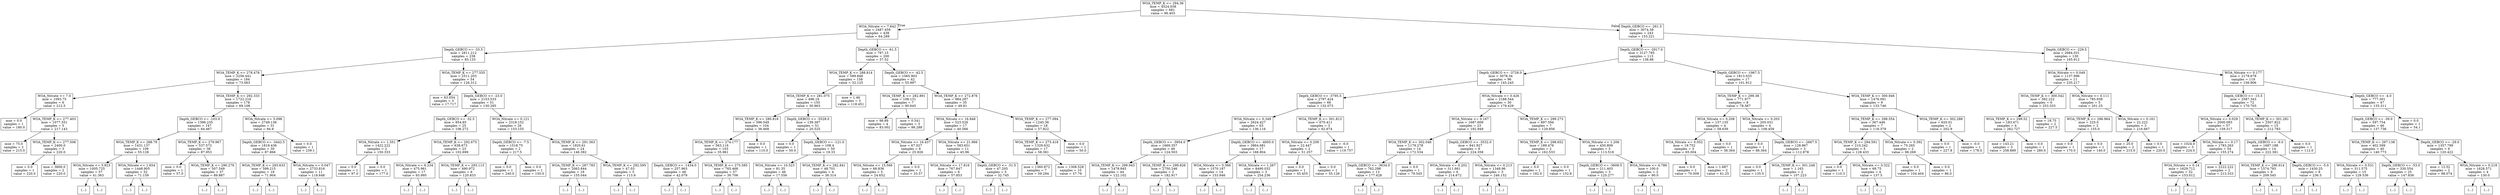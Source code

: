 digraph Tree {
node [shape=box] ;
0 [label="WOA_TEMP_K <= 294.36\nmse = 4524.038\nsamples = 681\nvalue = 96.403"] ;
1 [label="WOA_Nitrate <= 7.642\nmse = 2487.459\nsamples = 438\nvalue = 64.289"] ;
0 -> 1 [labeldistance=2.5, labelangle=45, headlabel="True"] ;
2 [label="Depth_GEBCO <= -33.5\nmse = 2811.212\nsamples = 238\nvalue = 85.133"] ;
1 -> 2 ;
3 [label="WOA_TEMP_K <= 278.478\nmse = 2256.441\nsamples = 184\nvalue = 73.063"] ;
2 -> 3 ;
4 [label="WOA_Nitrate <= 7.0\nmse = 1093.75\nsamples = 6\nvalue = 212.5"] ;
3 -> 4 ;
5 [label="mse = 0.0\nsamples = 1\nvalue = 180.0"] ;
4 -> 5 ;
6 [label="WOA_TEMP_K <= 277.403\nmse = 1077.551\nsamples = 5\nvalue = 217.143"] ;
4 -> 6 ;
7 [label="mse = 75.0\nsamples = 2\nvalue = 215.0"] ;
6 -> 7 ;
8 [label="WOA_TEMP_K <= 277.506\nmse = 2400.0\nsamples = 3\nvalue = 220.0"] ;
6 -> 8 ;
9 [label="mse = 0.0\nsamples = 1\nvalue = 220.0"] ;
8 -> 9 ;
10 [label="mse = 3600.0\nsamples = 2\nvalue = 220.0"] ;
8 -> 10 ;
11 [label="WOA_TEMP_K <= 292.333\nmse = 1722.216\nsamples = 178\nvalue = 69.108"] ;
3 -> 11 ;
12 [label="Depth_GEBCO <= -103.0\nmse = 1396.235\nsamples = 147\nvalue = 64.467"] ;
11 -> 12 ;
13 [label="WOA_TEMP_K <= 288.79\nmse = 1431.137\nsamples = 109\nvalue = 55.128"] ;
12 -> 13 ;
14 [label="WOA_Nitrate <= 5.923\nmse = 1005.725\nsamples = 57\nvalue = 41.363"] ;
13 -> 14 ;
15 [label="(...)"] ;
14 -> 15 ;
76 [label="(...)"] ;
14 -> 76 ;
97 [label="WOA_Nitrate <= 1.654\nmse = 1448.905\nsamples = 52\nvalue = 71.159"] ;
13 -> 97 ;
98 [label="(...)"] ;
97 -> 98 ;
167 [label="(...)"] ;
97 -> 167 ;
182 [label="WOA_TEMP_K <= 279.967\nmse = 537.572\nsamples = 38\nvalue = 87.953"] ;
12 -> 182 ;
183 [label="mse = 0.0\nsamples = 1\nvalue = 57.0"] ;
182 -> 183 ;
184 [label="WOA_TEMP_K <= 290.279\nmse = 507.549\nsamples = 37\nvalue = 89.887"] ;
182 -> 184 ;
185 [label="(...)"] ;
184 -> 185 ;
246 [label="(...)"] ;
184 -> 246 ;
251 [label="WOA_Nitrate <= 5.098\nmse = 2749.136\nsamples = 31\nvalue = 94.9"] ;
11 -> 251 ;
252 [label="Depth_GEBCO <= -3442.5\nmse = 1819.436\nsamples = 30\nvalue = 87.866"] ;
251 -> 252 ;
253 [label="WOA_TEMP_K <= 293.633\nmse = 599.215\nsamples = 19\nvalue = 71.904"] ;
252 -> 253 ;
254 [label="(...)"] ;
253 -> 254 ;
275 [label="(...)"] ;
253 -> 275 ;
286 [label="WOA_Nitrate <= 0.047\nmse = 2733.816\nsamples = 11\nvalue = 118.648"] ;
252 -> 286 ;
287 [label="(...)"] ;
286 -> 287 ;
288 [label="(...)"] ;
286 -> 288 ;
303 [label="mse = 0.0\nsamples = 1\nvalue = 239.1"] ;
251 -> 303 ;
304 [label="WOA_TEMP_K <= 277.555\nmse = 2511.203\nsamples = 54\nvalue = 126.312"] ;
2 -> 304 ;
305 [label="mse = 63.054\nsamples = 3\nvalue = 17.717"] ;
304 -> 305 ;
306 [label="Depth_GEBCO <= -23.0\nmse = 2153.533\nsamples = 51\nvalue = 130.285"] ;
304 -> 306 ;
307 [label="Depth_GEBCO <= -32.5\nmse = 854.85\nsamples = 25\nvalue = 106.272"] ;
306 -> 307 ;
308 [label="WOA_Nitrate <= 1.551\nmse = 1422.222\nsamples = 2\nvalue = 150.333"] ;
307 -> 308 ;
309 [label="mse = 0.0\nsamples = 1\nvalue = 97.0"] ;
308 -> 309 ;
310 [label="mse = 0.0\nsamples = 1\nvalue = 177.0"] ;
308 -> 310 ;
311 [label="WOA_TEMP_K <= 292.675\nmse = 638.673\nsamples = 23\nvalue = 102.699"] ;
307 -> 311 ;
312 [label="WOA_Nitrate <= 6.234\nmse = 475.961\nsamples = 17\nvalue = 93.995"] ;
311 -> 312 ;
313 [label="(...)"] ;
312 -> 313 ;
334 [label="(...)"] ;
312 -> 334 ;
337 [label="WOA_TEMP_K <= 293.113\nmse = 490.972\nsamples = 6\nvalue = 120.833"] ;
311 -> 337 ;
338 [label="(...)"] ;
337 -> 338 ;
339 [label="(...)"] ;
337 -> 339 ;
340 [label="WOA_Nitrate <= 0.121\nmse = 2318.152\nsamples = 26\nvalue = 153.155"] ;
306 -> 340 ;
341 [label="Depth_GEBCO <= -7.5\nmse = 1518.75\nsamples = 2\nvalue = 217.5"] ;
340 -> 341 ;
342 [label="mse = 0.0\nsamples = 1\nvalue = 240.0"] ;
341 -> 342 ;
343 [label="mse = 0.0\nsamples = 1\nvalue = 150.0"] ;
341 -> 343 ;
344 [label="WOA_TEMP_K <= 291.363\nmse = 1920.61\nsamples = 24\nvalue = 146.382"] ;
340 -> 344 ;
345 [label="WOA_TEMP_K <= 287.783\nmse = 2063.844\nsamples = 19\nvalue = 155.044"] ;
344 -> 345 ;
346 [label="(...)"] ;
345 -> 346 ;
363 [label="(...)"] ;
345 -> 363 ;
380 [label="WOA_TEMP_K <= 292.595\nmse = 47.03\nsamples = 5\nvalue = 113.9"] ;
344 -> 380 ;
381 [label="(...)"] ;
380 -> 381 ;
386 [label="(...)"] ;
380 -> 386 ;
389 [label="Depth_GEBCO <= -61.5\nmse = 797.15\nsamples = 200\nvalue = 37.52"] ;
1 -> 389 ;
390 [label="WOA_TEMP_K <= 288.814\nmse = 589.848\nsamples = 158\nvalue = 32.125"] ;
389 -> 390 ;
391 [label="WOA_TEMP_K <= 281.075\nmse = 496.16\nsamples = 155\nvalue = 30.963"] ;
390 -> 391 ;
392 [label="WOA_TEMP_K <= 280.816\nmse = 596.549\nsamples = 104\nvalue = 36.468"] ;
391 -> 392 ;
393 [label="WOA_TEMP_K <= 274.177\nmse = 563.116\nsamples = 103\nvalue = 35.961"] ;
392 -> 393 ;
394 [label="Depth_GEBCO <= -1434.0\nmse = 257.963\nsamples = 46\nvalue = 42.079"] ;
393 -> 394 ;
395 [label="(...)"] ;
394 -> 395 ;
438 [label="(...)"] ;
394 -> 438 ;
475 [label="WOA_TEMP_K <= 275.585\nmse = 765.468\nsamples = 57\nvalue = 30.706"] ;
393 -> 475 ;
476 [label="(...)"] ;
475 -> 476 ;
531 [label="(...)"] ;
475 -> 531 ;
582 [label="mse = 0.0\nsamples = 1\nvalue = 110.0"] ;
392 -> 582 ;
583 [label="Depth_GEBCO <= -5528.0\nmse = 139.397\nsamples = 51\nvalue = 20.525"] ;
391 -> 583 ;
584 [label="mse = 0.0\nsamples = 1\nvalue = 50.0"] ;
583 -> 584 ;
585 [label="Depth_GEBCO <= -121.0\nmse = 108.4\nsamples = 50\nvalue = 19.33"] ;
583 -> 585 ;
586 [label="WOA_Nitrate <= 10.523\nmse = 81.35\nsamples = 46\nvalue = 17.556"] ;
585 -> 586 ;
587 [label="(...)"] ;
586 -> 587 ;
634 [label="(...)"] ;
586 -> 634 ;
641 [label="WOA_TEMP_K <= 282.841\nmse = 48.701\nsamples = 4\nvalue = 36.314"] ;
585 -> 641 ;
642 [label="(...)"] ;
641 -> 642 ;
647 [label="(...)"] ;
641 -> 647 ;
648 [label="mse = 1.46\nsamples = 3\nvalue = 118.451"] ;
390 -> 648 ;
649 [label="Depth_GEBCO <= -42.5\nmse = 1065.903\nsamples = 42\nvalue = 55.997"] ;
389 -> 649 ;
650 [label="WOA_TEMP_K <= 282.891\nmse = 108.131\nsamples = 7\nvalue = 90.645"] ;
649 -> 650 ;
651 [label="mse = 98.89\nsamples = 4\nvalue = 83.002"] ;
650 -> 651 ;
652 [label="mse = 0.541\nsamples = 3\nvalue = 98.288"] ;
650 -> 652 ;
653 [label="WOA_TEMP_K <= 272.876\nmse = 984.287\nsamples = 35\nvalue = 49.81"] ;
649 -> 653 ;
654 [label="WOA_Nitrate <= 16.948\nmse = 523.526\nsamples = 17\nvalue = 40.566"] ;
653 -> 654 ;
655 [label="WOA_Nitrate <= 16.437\nmse = 67.027\nsamples = 6\nvalue = 25.926"] ;
654 -> 655 ;
656 [label="WOA_Nitrate <= 15.566\nmse = 66.836\nsamples = 5\nvalue = 24.652"] ;
655 -> 656 ;
657 [label="(...)"] ;
656 -> 657 ;
658 [label="(...)"] ;
656 -> 658 ;
659 [label="mse = 0.0\nsamples = 1\nvalue = 33.57"] ;
655 -> 659 ;
660 [label="WOA_Nitrate <= 21.966\nmse = 583.651\nsamples = 11\nvalue = 45.96"] ;
654 -> 660 ;
661 [label="WOA_Nitrate <= 17.816\nmse = 767.847\nsamples = 6\nvalue = 57.853"] ;
660 -> 661 ;
662 [label="(...)"] ;
661 -> 662 ;
663 [label="(...)"] ;
661 -> 663 ;
666 [label="Depth_GEBCO <= -31.5\nmse = 47.205\nsamples = 5\nvalue = 32.745"] ;
660 -> 666 ;
667 [label="(...)"] ;
666 -> 667 ;
672 [label="(...)"] ;
666 -> 672 ;
673 [label="WOA_TEMP_K <= 277.094\nmse = 1245.36\nsamples = 18\nvalue = 57.822"] ;
653 -> 673 ;
674 [label="WOA_TEMP_K <= 273.418\nmse = 1329.632\nsamples = 17\nvalue = 58.381"] ;
673 -> 674 ;
675 [label="mse = 1360.872\nsamples = 7\nvalue = 59.294"] ;
674 -> 675 ;
676 [label="mse = 1308.528\nsamples = 10\nvalue = 57.79"] ;
674 -> 676 ;
677 [label="mse = 0.0\nsamples = 1\nvalue = 50.0"] ;
673 -> 677 ;
678 [label="Depth_GEBCO <= -261.5\nmse = 3074.38\nsamples = 243\nvalue = 153.221"] ;
0 -> 678 [labeldistance=2.5, labelangle=-45, headlabel="False"] ;
679 [label="Depth_GEBCO <= -2917.0\nmse = 3127.785\nsamples = 113\nvalue = 138.88"] ;
678 -> 679 ;
680 [label="Depth_GEBCO <= -3728.0\nmse = 3078.34\nsamples = 96\nvalue = 145.245"] ;
679 -> 680 ;
681 [label="Depth_GEBCO <= -3795.5\nmse = 2797.424\nsamples = 66\nvalue = 132.073"] ;
680 -> 681 ;
682 [label="WOA_Nitrate <= 0.349\nmse = 2624.427\nsamples = 63\nvalue = 136.116"] ;
681 -> 682 ;
683 [label="Depth_GEBCO <= -3954.0\nmse = 1669.357\nsamples = 46\nvalue = 124.503"] ;
682 -> 683 ;
684 [label="WOA_TEMP_K <= 299.943\nmse = 1478.945\nsamples = 44\nvalue = 122.102"] ;
683 -> 684 ;
685 [label="(...)"] ;
684 -> 685 ;
736 [label="(...)"] ;
684 -> 736 ;
769 [label="WOA_TEMP_K <= 299.826\nmse = 2750.246\nsamples = 2\nvalue = 182.917"] ;
683 -> 769 ;
770 [label="(...)"] ;
769 -> 770 ;
771 [label="(...)"] ;
769 -> 771 ;
772 [label="Depth_GEBCO <= -4005.0\nmse = 3864.681\nsamples = 17\nvalue = 168.804"] ;
682 -> 772 ;
773 [label="WOA_Nitrate <= 0.366\nmse = 1570.187\nsamples = 14\nvalue = 153.946"] ;
772 -> 773 ;
774 [label="(...)"] ;
773 -> 774 ;
777 [label="(...)"] ;
773 -> 777 ;
798 [label="WOA_Nitrate <= 1.267\nmse = 8490.032\nsamples = 3\nvalue = 254.236"] ;
772 -> 798 ;
799 [label="(...)"] ;
798 -> 799 ;
800 [label="(...)"] ;
798 -> 800 ;
803 [label="WOA_TEMP_K <= 301.813\nmse = 670.411\nsamples = 3\nvalue = 62.674"] ;
681 -> 803 ;
804 [label="WOA_Nitrate <= 0.209\nmse = 22.447\nsamples = 2\nvalue = 51.257"] ;
803 -> 804 ;
805 [label="mse = 0.0\nsamples = 1\nvalue = 45.455"] ;
804 -> 805 ;
806 [label="mse = 0.0\nsamples = 1\nvalue = 55.126"] ;
804 -> 806 ;
807 [label="mse = -0.0\nsamples = 1\nvalue = 119.757"] ;
803 -> 807 ;
808 [label="WOA_Nitrate <= 0.426\nmse = 2188.544\nsamples = 30\nvalue = 179.429"] ;
680 -> 808 ;
809 [label="WOA_Nitrate <= 0.167\nmse = 1687.609\nsamples = 23\nvalue = 192.949"] ;
808 -> 809 ;
810 [label="WOA_TEMP_K <= 302.046\nmse = 1179.278\nsamples = 14\nvalue = 172.534"] ;
809 -> 810 ;
811 [label="Depth_GEBCO <= -3634.0\nmse = 762.298\nsamples = 13\nvalue = 177.428"] ;
810 -> 811 ;
812 [label="(...)"] ;
811 -> 812 ;
815 [label="(...)"] ;
811 -> 815 ;
832 [label="mse = 0.0\nsamples = 1\nvalue = 79.545"] ;
810 -> 832 ;
833 [label="Depth_GEBCO <= -3532.0\nmse = 841.927\nsamples = 9\nvalue = 224.358"] ;
809 -> 833 ;
834 [label="WOA_Nitrate <= 0.202\nmse = 311.661\nsamples = 6\nvalue = 214.672"] ;
833 -> 834 ;
835 [label="(...)"] ;
834 -> 835 ;
838 [label="(...)"] ;
834 -> 838 ;
843 [label="WOA_Nitrate <= 0.213\nmse = 1348.96\nsamples = 3\nvalue = 246.152"] ;
833 -> 843 ;
844 [label="(...)"] ;
843 -> 844 ;
845 [label="(...)"] ;
843 -> 845 ;
848 [label="WOA_TEMP_K <= 299.273\nmse = 897.594\nsamples = 7\nvalue = 129.856"] ;
808 -> 848 ;
849 [label="WOA_TEMP_K <= 298.652\nmse = 189.476\nsamples = 2\nvalue = 162.533"] ;
848 -> 849 ;
850 [label="mse = 0.0\nsamples = 1\nvalue = 182.0"] ;
849 -> 850 ;
851 [label="mse = 0.0\nsamples = 1\nvalue = 152.8"] ;
849 -> 851 ;
852 [label="WOA_Nitrate <= 1.206\nmse = 450.809\nsamples = 5\nvalue = 113.518"] ;
848 -> 852 ;
853 [label="Depth_GEBCO <= -3608.5\nmse = 211.403\nsamples = 3\nvalue = 125.277"] ;
852 -> 853 ;
854 [label="(...)"] ;
853 -> 854 ;
855 [label="(...)"] ;
853 -> 855 ;
858 [label="WOA_Nitrate <= 4.786\nmse = 100.0\nsamples = 2\nvalue = 90.0"] ;
852 -> 858 ;
859 [label="(...)"] ;
858 -> 859 ;
860 [label="(...)"] ;
858 -> 860 ;
861 [label="Depth_GEBCO <= -1967.5\nmse = 1813.033\nsamples = 17\nvalue = 101.912"] ;
679 -> 861 ;
862 [label="WOA_TEMP_K <= 299.38\nmse = 771.977\nsamples = 8\nvalue = 78.567"] ;
861 -> 862 ;
863 [label="WOA_Nitrate <= 0.208\nmse = 157.135\nsamples = 4\nvalue = 58.639"] ;
862 -> 863 ;
864 [label="WOA_Nitrate <= 0.052\nmse = 19.752\nsamples = 3\nvalue = 65.004"] ;
863 -> 864 ;
865 [label="mse = 0.0\nsamples = 1\nvalue = 70.009"] ;
864 -> 865 ;
866 [label="mse = 1.687\nsamples = 2\nvalue = 61.25"] ;
864 -> 866 ;
867 [label="mse = 0.0\nsamples = 1\nvalue = 36.364"] ;
863 -> 867 ;
868 [label="WOA_Nitrate <= 0.203\nmse = 205.031\nsamples = 4\nvalue = 108.459"] ;
862 -> 868 ;
869 [label="mse = 0.0\nsamples = 1\nvalue = 86.364"] ;
868 -> 869 ;
870 [label="Depth_GEBCO <= -2667.5\nmse = 128.867\nsamples = 3\nvalue = 112.878"] ;
868 -> 870 ;
871 [label="mse = 0.0\nsamples = 1\nvalue = 135.5"] ;
870 -> 871 ;
872 [label="WOA_TEMP_K <= 301.248\nmse = 1.163\nsamples = 2\nvalue = 107.223"] ;
870 -> 872 ;
873 [label="(...)"] ;
872 -> 873 ;
874 [label="(...)"] ;
872 -> 874 ;
875 [label="WOA_TEMP_K <= 300.946\nmse = 1476.091\nsamples = 9\nvalue = 133.746"] ;
861 -> 875 ;
876 [label="WOA_TEMP_K <= 298.554\nmse = 367.446\nsamples = 7\nvalue = 118.379"] ;
875 -> 876 ;
877 [label="WOA_TEMP_K <= 294.591\nmse = 210.242\nsamples = 5\nvalue = 128.433"] ;
876 -> 877 ;
878 [label="mse = 0.0\nsamples = 1\nvalue = 110.3"] ;
877 -> 878 ;
879 [label="WOA_Nitrate <= 0.322\nmse = 68.75\nsamples = 4\nvalue = 137.5"] ;
877 -> 879 ;
880 [label="(...)"] ;
879 -> 880 ;
881 [label="(...)"] ;
879 -> 881 ;
884 [label="WOA_Nitrate <= 0.392\nmse = 75.265\nsamples = 2\nvalue = 98.269"] ;
876 -> 884 ;
885 [label="mse = 0.0\nsamples = 1\nvalue = 104.404"] ;
884 -> 885 ;
886 [label="mse = 0.0\nsamples = 1\nvalue = 86.0"] ;
884 -> 886 ;
887 [label="WOA_TEMP_K <= 302.288\nmse = 620.01\nsamples = 2\nvalue = 202.9"] ;
875 -> 887 ;
888 [label="mse = 0.0\nsamples = 1\nvalue = 227.8"] ;
887 -> 888 ;
889 [label="mse = -0.0\nsamples = 1\nvalue = 178.0"] ;
887 -> 889 ;
890 [label="Depth_GEBCO <= -229.5\nmse = 2684.031\nsamples = 130\nvalue = 165.912"] ;
678 -> 890 ;
891 [label="WOA_Nitrate <= 0.049\nmse = 1137.996\nsamples = 11\nvalue = 235.217"] ;
890 -> 891 ;
892 [label="WOA_TEMP_K <= 300.542\nmse = 382.222\nsamples = 6\nvalue = 253.333"] ;
891 -> 892 ;
893 [label="WOA_TEMP_K <= 299.52\nmse = 183.471\nsamples = 4\nvalue = 262.727"] ;
892 -> 893 ;
894 [label="mse = 143.21\nsamples = 3\nvalue = 258.889"] ;
893 -> 894 ;
895 [label="mse = 0.0\nsamples = 1\nvalue = 280.0"] ;
893 -> 895 ;
896 [label="mse = 18.75\nsamples = 2\nvalue = 227.5"] ;
892 -> 896 ;
897 [label="WOA_Nitrate <= 0.111\nmse = 785.938\nsamples = 5\nvalue = 201.25"] ;
891 -> 897 ;
898 [label="WOA_TEMP_K <= 296.964\nmse = 225.0\nsamples = 2\nvalue = 155.0"] ;
897 -> 898 ;
899 [label="mse = 0.0\nsamples = 1\nvalue = 170.0"] ;
898 -> 899 ;
900 [label="mse = 0.0\nsamples = 1\nvalue = 140.0"] ;
898 -> 900 ;
901 [label="WOA_Nitrate <= 0.161\nmse = 22.222\nsamples = 3\nvalue = 216.667"] ;
897 -> 901 ;
902 [label="mse = 25.0\nsamples = 2\nvalue = 215.0"] ;
901 -> 902 ;
903 [label="mse = 0.0\nsamples = 1\nvalue = 220.0"] ;
901 -> 903 ;
904 [label="WOA_Nitrate <= 0.177\nmse = 2179.678\nsamples = 119\nvalue = 156.906"] ;
890 -> 904 ;
905 [label="Depth_GEBCO <= -15.5\nmse = 2587.343\nsamples = 72\nvalue = 170.703"] ;
904 -> 905 ;
906 [label="WOA_Nitrate <= 0.029\nmse = 2000.093\nsamples = 57\nvalue = 159.317"] ;
905 -> 906 ;
907 [label="mse = 1024.0\nsamples = 3\nvalue = 224.0"] ;
906 -> 907 ;
908 [label="WOA_Nitrate <= 0.17\nmse = 1783.263\nsamples = 54\nvalue = 155.274"] ;
906 -> 908 ;
909 [label="WOA_Nitrate <= 0.14\nmse = 1629.712\nsamples = 52\nvalue = 153.012"] ;
908 -> 909 ;
910 [label="(...)"] ;
909 -> 910 ;
949 [label="(...)"] ;
909 -> 949 ;
970 [label="mse = 2222.222\nsamples = 2\nvalue = 213.333"] ;
908 -> 970 ;
971 [label="WOA_TEMP_K <= 301.281\nmse = 2507.822\nsamples = 15\nvalue = 212.783"] ;
905 -> 971 ;
972 [label="Depth_GEBCO <= -9.0\nmse = 1687.188\nsamples = 14\nvalue = 222.381"] ;
971 -> 972 ;
973 [label="WOA_TEMP_K <= 296.914\nmse = 1574.793\nsamples = 6\nvalue = 209.545"] ;
972 -> 973 ;
974 [label="(...)"] ;
973 -> 974 ;
975 [label="(...)"] ;
973 -> 975 ;
978 [label="Depth_GEBCO <= -5.0\nmse = 1430.25\nsamples = 8\nvalue = 236.5"] ;
972 -> 978 ;
979 [label="(...)"] ;
978 -> 979 ;
980 [label="(...)"] ;
978 -> 980 ;
991 [label="mse = 0.0\nsamples = 1\nvalue = 112.0"] ;
971 -> 991 ;
992 [label="Depth_GEBCO <= -4.0\nmse = 777.301\nsamples = 47\nvalue = 135.311"] ;
904 -> 992 ;
993 [label="Depth_GEBCO <= -39.0\nmse = 597.754\nsamples = 46\nvalue = 137.736"] ;
992 -> 993 ;
994 [label="WOA_TEMP_K <= 297.138\nmse = 402.599\nsamples = 40\nvalue = 140.773"] ;
993 -> 994 ;
995 [label="WOA_Nitrate <= 0.531\nmse = 311.575\nsamples = 15\nvalue = 129.536"] ;
994 -> 995 ;
996 [label="(...)"] ;
995 -> 996 ;
1007 [label="(...)"] ;
995 -> 1007 ;
1014 [label="Depth_GEBCO <= -53.0\nmse = 330.554\nsamples = 25\nvalue = 147.836"] ;
994 -> 1014 ;
1015 [label="(...)"] ;
1014 -> 1015 ;
1046 [label="(...)"] ;
1014 -> 1046 ;
1051 [label="Depth_GEBCO <= -29.0\nmse = 1357.799\nsamples = 6\nvalue = 120.422"] ;
993 -> 1051 ;
1052 [label="mse = 12.52\nsamples = 2\nvalue = 98.074"] ;
1051 -> 1052 ;
1053 [label="WOA_Nitrate <= 0.218\nmse = 1628.571\nsamples = 4\nvalue = 130.0"] ;
1051 -> 1053 ;
1054 [label="(...)"] ;
1053 -> 1054 ;
1055 [label="(...)"] ;
1053 -> 1055 ;
1058 [label="mse = 0.0\nsamples = 1\nvalue = 54.1"] ;
992 -> 1058 ;
}